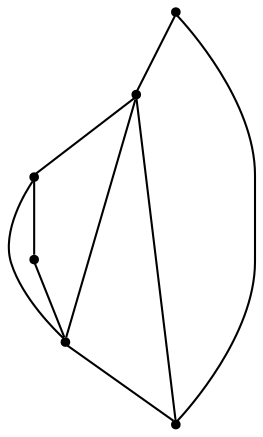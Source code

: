 graph {
  node [shape=point,comment="{\"directed\":false,\"doi\":\"10.4230/LIPIcs.GD.2024.32\",\"figure\":\"15 (9)\"}"]

  v0 [pos="1844.458027025935,1390.5934007011692"]
  v1 [pos="1638.5680118798293,1200.5867352553653"]
  v2 [pos="1828.6203824730067,1200.5867352553653"]
  v3 [pos="1638.5680118798293,1390.5934007011692"]
  v4 [pos="1749.4319053251502,1390.5934007011692"]
  v5 [pos="1749.43190532515,1200.5867352553653"]

  v0 -- v1 [id="-1",pos="1844.458027025935,1390.5934007011692 1638.5680118798293,1200.5867352553653 1638.5680118798293,1200.5867352553653 1638.5680118798293,1200.5867352553653"]
  v3 -- v4 [id="-3",pos="1638.5680118798293,1390.5934007011692 1749.4319053251502,1390.5934007011692 1749.4319053251502,1390.5934007011692 1749.4319053251502,1390.5934007011692"]
  v4 -- v0 [id="-4",pos="1749.4319053251502,1390.5934007011692 1844.458027025935,1390.5934007011692 1844.458027025935,1390.5934007011692 1844.458027025935,1390.5934007011692"]
  v1 -- v5 [id="-7",pos="1638.5680118798293,1200.5867352553653 1749.43190532515,1200.5867352553653 1749.43190532515,1200.5867352553653 1749.43190532515,1200.5867352553653"]
  v5 -- v2 [id="-8",pos="1749.43190532515,1200.5867352553653 1828.6203824730067,1200.5867352553653 1828.6203824730067,1200.5867352553653 1828.6203824730067,1200.5867352553653"]
  v3 -- v1 [id="-10",pos="1638.5680118798293,1390.5934007011692 1638.5680118798293,1200.5867352553653 1638.5680118798293,1200.5867352553653 1638.5680118798293,1200.5867352553653"]
  v3 -- v5 [id="-11",pos="1638.5680118798293,1390.5934007011692 1749.43190532515,1200.5867352553653 1749.43190532515,1200.5867352553653 1749.43190532515,1200.5867352553653"]
  v2 -- v3 [id="-12",pos="1828.6203824730067,1200.5867352553653 1638.5680118798293,1390.5934007011692 1638.5680118798293,1390.5934007011692 1638.5680118798293,1390.5934007011692"]
  v4 -- v1 [id="-13",pos="1749.4319053251502,1390.5934007011692 1638.5680118798293,1200.5867352553653 1638.5680118798293,1200.5867352553653 1638.5680118798293,1200.5867352553653"]
}